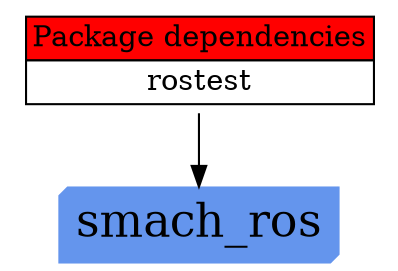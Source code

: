 digraph PkgGenerationGraph {
nodesep=0.1;
node [ shape=plaintext];
smach_ros [ shape=box3d style=filled color="#6495ED" fontsize=22];
find_package [ label=<<table BGCOLOR="#FFFFFF" BORDER="0" CELLBORDER="1" CELLSPACING="0">
  <tr>
    <td ALIGN="CENTER" BGCOLOR="#FF0000" COLSPAN="1">Package dependencies</td>
  </tr>
  <tr>
    <td ALIGN="CENTER" BGCOLOR="#FFFFFF" COLSPAN="1">rostest</td>
  </tr>
</table>
>];
find_package -> smach_ros;
}
